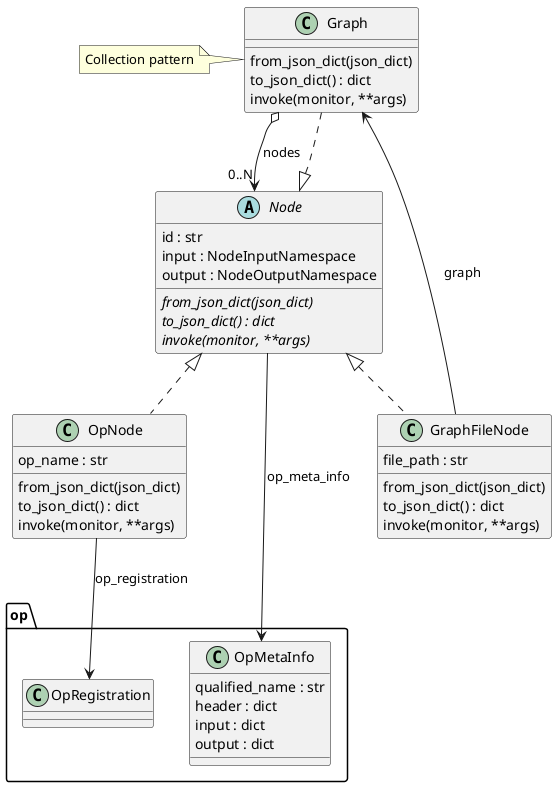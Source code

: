@startuml

abstract Node {
    id : str
    input : NodeInputNamespace
    output : NodeOutputNamespace
    {abstract} from_json_dict(json_dict)
    {abstract} to_json_dict() : dict
    {abstract} invoke(monitor, **args)
}

class Graph implements Node {
    from_json_dict(json_dict)
    to_json_dict() : dict
    invoke(monitor, **args)
}

class GraphFileNode implements Node {
    file_path : str
    from_json_dict(json_dict)
    to_json_dict() : dict
    invoke(monitor, **args)
}

class OpNode implements Node {
    op_name : str
    from_json_dict(json_dict)
    to_json_dict() : dict
    invoke(monitor, **args)
}

class op.OpMetaInfo {
    qualified_name : str
    header : dict
    input : dict
    output : dict
}

GraphFileNode --> Graph: graph
OpNode --> op.OpRegistration : op_registration
Node --> op.OpMetaInfo: op_meta_info
Graph o--> "0..N" Node: nodes


note left of Graph
Collection pattern
end note

@enduml